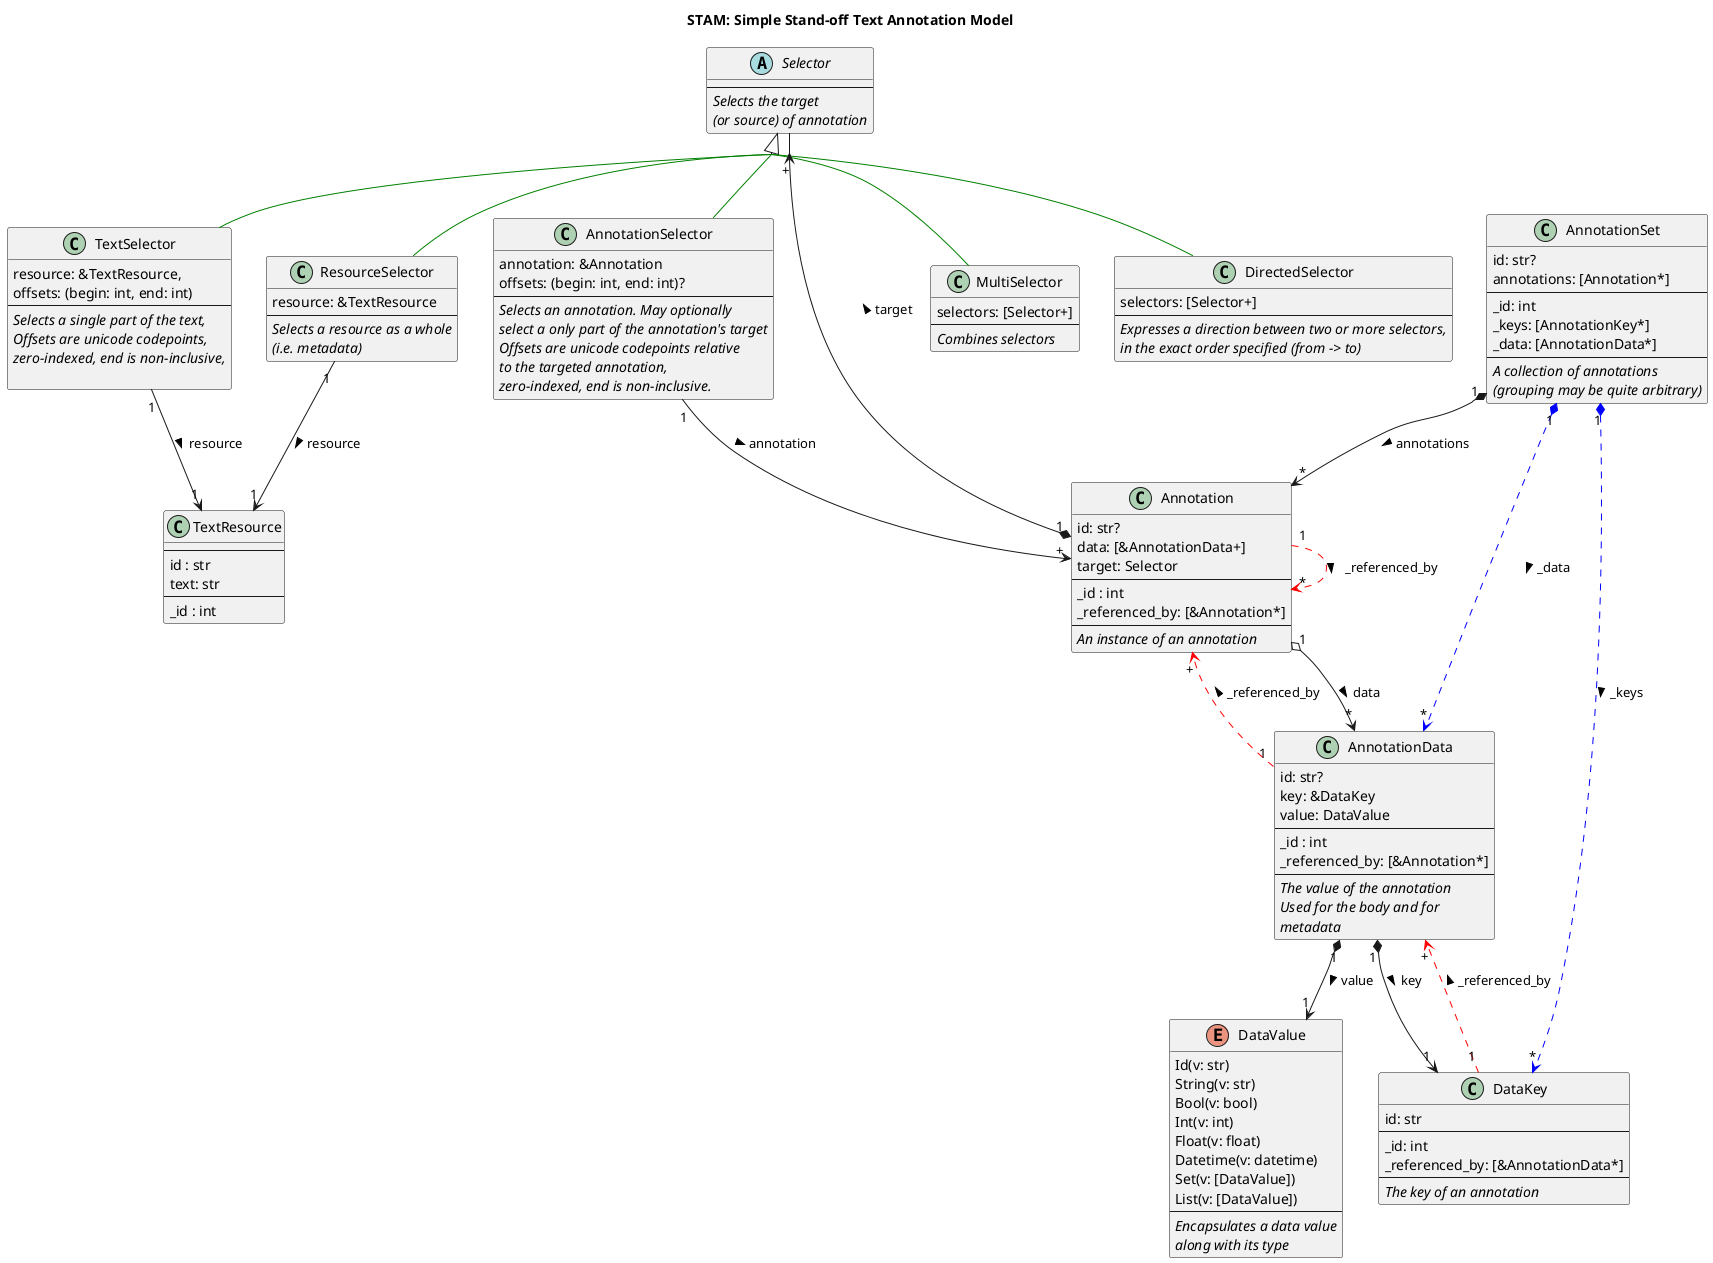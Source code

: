@startuml

skinparam groupInheritance 2

title "STAM: Simple Stand-off Text Annotation Model"

class TextResource {
    --
    id : str
    text: str
    --
    _id : int
}


class AnnotationSet {
    id: str?
    annotations: [Annotation*]
    --
    _id: int
    _keys: [AnnotationKey*]
    _data: [AnnotationData*]
    --
    <i>A collection of annotations</i>
    <i>(grouping may be quite arbitrary)</i>
}

class Annotation {
    id: str?
    data: [&AnnotationData+]
    target: Selector
    --
    _id : int
    _referenced_by: [&Annotation*]
    --
    <i>An instance of an annotation</i>
}

abstract class Selector {
    --
    <i>Selects the target</i>
    <i>(or source) of annotation</i>
}

class TextSelector {
    resource: &TextResource,
    offsets: (begin: int, end: int)
    ---
    <i>Selects a single part of the text,</i>
    <i>Offsets are unicode codepoints,</i>
    <i>zero-indexed, end is non-inclusive,</i>

}

class ResourceSelector {
    resource: &TextResource
    ---
    <i>Selects a resource as a whole</i>
    <i>(i.e. metadata)</i>
}

class AnnotationSelector {
    annotation: &Annotation
    offsets: (begin: int, end: int)?
    --
    <i>Selects an annotation. May optionally</i>
    <i>select a only part of the annotation's target</i>
    <i>Offsets are unicode codepoints relative</i>
    <i>to the targeted annotation, </i>
    <i>zero-indexed, end is non-inclusive.</i>
}

class MultiSelector {
    selectors: [Selector+]
    --
    <i>Combines selectors</i>
}

class DirectedSelector {
    selectors: [Selector+]
    --
    <i>Expresses a direction between two or more selectors,</i>
    <i>in the exact order specified (from -> to)</i>
}

Selector <|-[#green]- TextSelector
Selector <|-[#green]- ResourceSelector
Selector <|-[#green]- AnnotationSelector
Selector <|-[#green]- MultiSelector
Selector <|-[#green]- DirectedSelector





class AnnotationData {
    id: str?
    key: &DataKey
    value: DataValue
    --
    _id : int
    _referenced_by: [&Annotation*]
    --
    <i>The value of the annotation</i>
    <i>Used for the body and for</i>
    <i>metadata</i>
}

class DataKey {
    id: str
    --
    _id: int
    _referenced_by: [&AnnotationData*]
    --
    <i>The key of an annotation</i>
}

enum DataValue {
    Id(v: str)
    String(v: str)
    Bool(v: bool)
    Int(v: int)
    Float(v: float)
    Datetime(v: datetime)
    Set(v: [DataValue])
    List(v: [DataValue])
    --
    <i>Encapsulates a data value</i>
    <i>along with its type</i>
}
' There is no Map() in DataValue, a Map should be expressed as an Annotation on an Annotation

AnnotationSet "1" *--> "*" Annotation : > annotations
AnnotationSet "1" *.[#blue].> "*" AnnotationData : > _data
AnnotationSet "1" *.[#blue].> "*" DataKey : > _keys

Annotation "1" *--> "+" Selector : > target
Annotation "1" o--> "*" AnnotationData : > data
Annotation "1" .[#red].> "*" Annotation : > _referenced_by

AnnotationData "1" .[#red].> "+" Annotation : > _referenced_by
AnnotationData "1" *--> "1" DataValue : > value
AnnotationData "1" *--> "1" DataKey : > key

TextSelector "1" --> "1" TextResource : > resource
ResourceSelector "1" --> "1" TextResource : > resource
AnnotationSelector "1" --> "+" Annotation : > annotation

DataKey "1" .[#red].> "+" AnnotationData : > _referenced_by

@enduml
